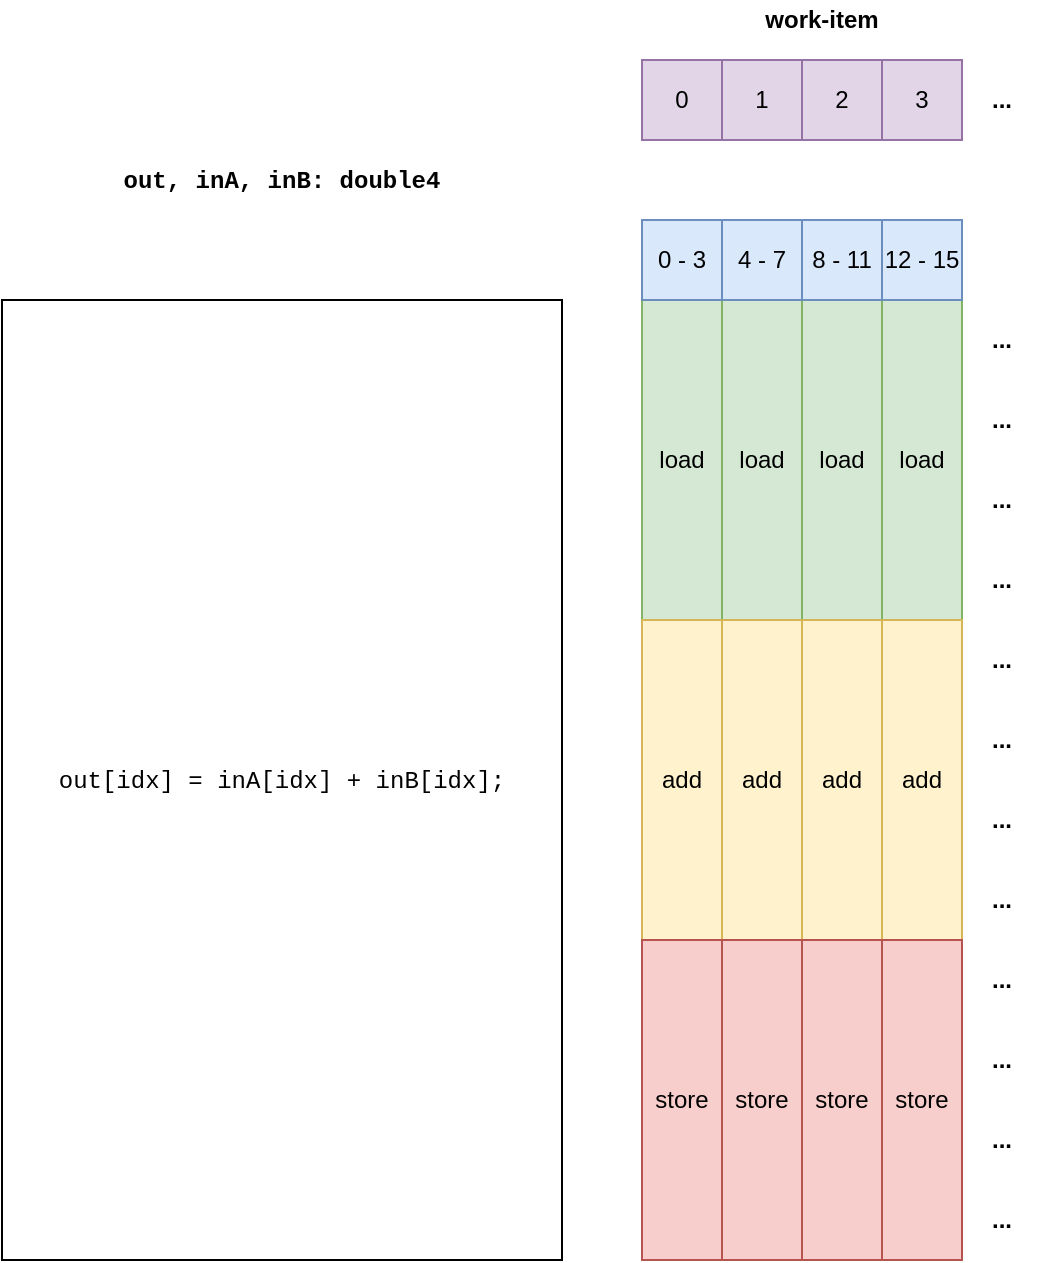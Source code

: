 <mxfile version="13.6.2" type="device"><diagram id="t3KnCuKoPFR6UIoQXWWL" name="Page-1"><mxGraphModel dx="1086" dy="806" grid="1" gridSize="10" guides="1" tooltips="1" connect="1" arrows="1" fold="1" page="1" pageScale="1" pageWidth="827" pageHeight="1169" math="0" shadow="0"><root><mxCell id="0"/><mxCell id="1" parent="0"/><mxCell id="Zszp9M3JEsF2plbjRd9E-2" value="" style="rounded=0;whiteSpace=wrap;html=1;verticalAlign=middle;" parent="1" vertex="1"><mxGeometry x="40" y="200" width="280" height="480" as="geometry"/></mxCell><mxCell id="Zszp9M3JEsF2plbjRd9E-1" value="&lt;font face=&quot;Courier New&quot;&gt;out[idx] = inA[idx] + inB[idx];&lt;/font&gt;" style="text;html=1;strokeColor=none;fillColor=none;align=center;verticalAlign=middle;whiteSpace=wrap;rounded=0;fontStyle=0" parent="1" vertex="1"><mxGeometry x="50" y="210" width="260" height="460" as="geometry"/></mxCell><mxCell id="Zszp9M3JEsF2plbjRd9E-3" value="0" style="rounded=0;whiteSpace=wrap;html=1;fillColor=#e1d5e7;strokeColor=#9673a6;" parent="1" vertex="1"><mxGeometry x="360" y="80" width="40" height="40" as="geometry"/></mxCell><mxCell id="Zszp9M3JEsF2plbjRd9E-4" value="1" style="rounded=0;whiteSpace=wrap;html=1;fillColor=#e1d5e7;strokeColor=#9673a6;" parent="1" vertex="1"><mxGeometry x="400" y="80" width="40" height="40" as="geometry"/></mxCell><mxCell id="Zszp9M3JEsF2plbjRd9E-5" value="2" style="rounded=0;whiteSpace=wrap;html=1;fillColor=#e1d5e7;strokeColor=#9673a6;" parent="1" vertex="1"><mxGeometry x="440" y="80" width="40" height="40" as="geometry"/></mxCell><mxCell id="Zszp9M3JEsF2plbjRd9E-6" value="3" style="rounded=0;whiteSpace=wrap;html=1;fillColor=#e1d5e7;strokeColor=#9673a6;" parent="1" vertex="1"><mxGeometry x="480" y="80" width="40" height="40" as="geometry"/></mxCell><mxCell id="Zszp9M3JEsF2plbjRd9E-11" value="..." style="text;html=1;strokeColor=none;fillColor=none;align=center;verticalAlign=middle;whiteSpace=wrap;rounded=0;fontStyle=1" parent="1" vertex="1"><mxGeometry x="520" y="90" width="40" height="20" as="geometry"/></mxCell><mxCell id="Zszp9M3JEsF2plbjRd9E-13" value="work-item" style="text;html=1;strokeColor=none;fillColor=none;align=center;verticalAlign=middle;whiteSpace=wrap;rounded=0;fontStyle=1" parent="1" vertex="1"><mxGeometry x="400" y="50" width="100" height="20" as="geometry"/></mxCell><mxCell id="Zszp9M3JEsF2plbjRd9E-14" value="load" style="rounded=0;whiteSpace=wrap;html=1;fillColor=#d5e8d4;strokeColor=#82b366;" parent="1" vertex="1"><mxGeometry x="360" y="200" width="40" height="160" as="geometry"/></mxCell><mxCell id="Zszp9M3JEsF2plbjRd9E-15" value="add" style="rounded=0;whiteSpace=wrap;html=1;fillColor=#fff2cc;strokeColor=#d6b656;" parent="1" vertex="1"><mxGeometry x="360" y="360" width="40" height="160" as="geometry"/></mxCell><mxCell id="Zszp9M3JEsF2plbjRd9E-16" value="store" style="rounded=0;whiteSpace=wrap;html=1;fillColor=#f8cecc;strokeColor=#b85450;" parent="1" vertex="1"><mxGeometry x="360" y="520" width="40" height="160" as="geometry"/></mxCell><mxCell id="Zszp9M3JEsF2plbjRd9E-20" value="..." style="text;html=1;strokeColor=none;fillColor=none;align=center;verticalAlign=middle;whiteSpace=wrap;rounded=0;fontStyle=1" parent="1" vertex="1"><mxGeometry x="520" y="210" width="40" height="20" as="geometry"/></mxCell><mxCell id="Zszp9M3JEsF2plbjRd9E-21" value="..." style="text;html=1;strokeColor=none;fillColor=none;align=center;verticalAlign=middle;whiteSpace=wrap;rounded=0;fontStyle=1" parent="1" vertex="1"><mxGeometry x="520" y="250" width="40" height="20" as="geometry"/></mxCell><mxCell id="Zszp9M3JEsF2plbjRd9E-22" value="..." style="text;html=1;strokeColor=none;fillColor=none;align=center;verticalAlign=middle;whiteSpace=wrap;rounded=0;fontStyle=1" parent="1" vertex="1"><mxGeometry x="520" y="290" width="40" height="20" as="geometry"/></mxCell><mxCell id="Zszp9M3JEsF2plbjRd9E-23" value="0 - 3" style="rounded=0;whiteSpace=wrap;html=1;fillColor=#dae8fc;strokeColor=#6c8ebf;" parent="1" vertex="1"><mxGeometry x="360" y="160" width="40" height="40" as="geometry"/></mxCell><mxCell id="Zszp9M3JEsF2plbjRd9E-34" value="&lt;font face=&quot;Courier New&quot;&gt;out, inA, inB: double4&lt;/font&gt;" style="text;html=1;strokeColor=none;fillColor=none;align=center;verticalAlign=middle;whiteSpace=wrap;rounded=0;fontStyle=1" parent="1" vertex="1"><mxGeometry x="40" y="130" width="280" height="20" as="geometry"/></mxCell><mxCell id="KIfz23PcU2h_fnYzvV66-1" value="load" style="rounded=0;whiteSpace=wrap;html=1;fillColor=#d5e8d4;strokeColor=#82b366;" parent="1" vertex="1"><mxGeometry x="400" y="200" width="40" height="160" as="geometry"/></mxCell><mxCell id="KIfz23PcU2h_fnYzvV66-2" value="add" style="rounded=0;whiteSpace=wrap;html=1;fillColor=#fff2cc;strokeColor=#d6b656;" parent="1" vertex="1"><mxGeometry x="400" y="360" width="40" height="160" as="geometry"/></mxCell><mxCell id="KIfz23PcU2h_fnYzvV66-3" value="store" style="rounded=0;whiteSpace=wrap;html=1;fillColor=#f8cecc;strokeColor=#b85450;" parent="1" vertex="1"><mxGeometry x="400" y="520" width="40" height="160" as="geometry"/></mxCell><mxCell id="KIfz23PcU2h_fnYzvV66-4" value="load" style="rounded=0;whiteSpace=wrap;html=1;fillColor=#d5e8d4;strokeColor=#82b366;" parent="1" vertex="1"><mxGeometry x="440" y="200" width="40" height="160" as="geometry"/></mxCell><mxCell id="KIfz23PcU2h_fnYzvV66-5" value="add" style="rounded=0;whiteSpace=wrap;html=1;fillColor=#fff2cc;strokeColor=#d6b656;" parent="1" vertex="1"><mxGeometry x="440" y="360" width="40" height="160" as="geometry"/></mxCell><mxCell id="KIfz23PcU2h_fnYzvV66-6" value="store" style="rounded=0;whiteSpace=wrap;html=1;fillColor=#f8cecc;strokeColor=#b85450;" parent="1" vertex="1"><mxGeometry x="440" y="520" width="40" height="160" as="geometry"/></mxCell><mxCell id="KIfz23PcU2h_fnYzvV66-7" value="load" style="rounded=0;whiteSpace=wrap;html=1;fillColor=#d5e8d4;strokeColor=#82b366;" parent="1" vertex="1"><mxGeometry x="480" y="200" width="40" height="160" as="geometry"/></mxCell><mxCell id="KIfz23PcU2h_fnYzvV66-8" value="add" style="rounded=0;whiteSpace=wrap;html=1;fillColor=#fff2cc;strokeColor=#d6b656;" parent="1" vertex="1"><mxGeometry x="480" y="360" width="40" height="160" as="geometry"/></mxCell><mxCell id="KIfz23PcU2h_fnYzvV66-9" value="store" style="rounded=0;whiteSpace=wrap;html=1;fillColor=#f8cecc;strokeColor=#b85450;" parent="1" vertex="1"><mxGeometry x="480" y="520" width="40" height="160" as="geometry"/></mxCell><mxCell id="KIfz23PcU2h_fnYzvV66-22" value="..." style="text;html=1;strokeColor=none;fillColor=none;align=center;verticalAlign=middle;whiteSpace=wrap;rounded=0;fontStyle=1" parent="1" vertex="1"><mxGeometry x="520" y="370" width="40" height="20" as="geometry"/></mxCell><mxCell id="KIfz23PcU2h_fnYzvV66-23" value="..." style="text;html=1;strokeColor=none;fillColor=none;align=center;verticalAlign=middle;whiteSpace=wrap;rounded=0;fontStyle=1" parent="1" vertex="1"><mxGeometry x="520" y="410" width="40" height="20" as="geometry"/></mxCell><mxCell id="KIfz23PcU2h_fnYzvV66-24" value="..." style="text;html=1;strokeColor=none;fillColor=none;align=center;verticalAlign=middle;whiteSpace=wrap;rounded=0;fontStyle=1" parent="1" vertex="1"><mxGeometry x="520" y="450" width="40" height="20" as="geometry"/></mxCell><mxCell id="KIfz23PcU2h_fnYzvV66-25" value="..." style="text;html=1;strokeColor=none;fillColor=none;align=center;verticalAlign=middle;whiteSpace=wrap;rounded=0;fontStyle=1" parent="1" vertex="1"><mxGeometry x="520" y="330" width="40" height="20" as="geometry"/></mxCell><mxCell id="KIfz23PcU2h_fnYzvV66-26" value="..." style="text;html=1;strokeColor=none;fillColor=none;align=center;verticalAlign=middle;whiteSpace=wrap;rounded=0;fontStyle=1" parent="1" vertex="1"><mxGeometry x="520" y="530" width="40" height="20" as="geometry"/></mxCell><mxCell id="KIfz23PcU2h_fnYzvV66-27" value="..." style="text;html=1;strokeColor=none;fillColor=none;align=center;verticalAlign=middle;whiteSpace=wrap;rounded=0;fontStyle=1" parent="1" vertex="1"><mxGeometry x="520" y="570" width="40" height="20" as="geometry"/></mxCell><mxCell id="KIfz23PcU2h_fnYzvV66-28" value="..." style="text;html=1;strokeColor=none;fillColor=none;align=center;verticalAlign=middle;whiteSpace=wrap;rounded=0;fontStyle=1" parent="1" vertex="1"><mxGeometry x="520" y="610" width="40" height="20" as="geometry"/></mxCell><mxCell id="KIfz23PcU2h_fnYzvV66-29" value="..." style="text;html=1;strokeColor=none;fillColor=none;align=center;verticalAlign=middle;whiteSpace=wrap;rounded=0;fontStyle=1" parent="1" vertex="1"><mxGeometry x="520" y="490" width="40" height="20" as="geometry"/></mxCell><mxCell id="KIfz23PcU2h_fnYzvV66-30" value="..." style="text;html=1;strokeColor=none;fillColor=none;align=center;verticalAlign=middle;whiteSpace=wrap;rounded=0;fontStyle=1" parent="1" vertex="1"><mxGeometry x="520" y="650" width="40" height="20" as="geometry"/></mxCell><mxCell id="KIfz23PcU2h_fnYzvV66-35" value="4 - 7" style="rounded=0;whiteSpace=wrap;html=1;fillColor=#dae8fc;strokeColor=#6c8ebf;" parent="1" vertex="1"><mxGeometry x="400" y="160" width="40" height="40" as="geometry"/></mxCell><mxCell id="KIfz23PcU2h_fnYzvV66-36" value="8 - 11" style="rounded=0;whiteSpace=wrap;html=1;fillColor=#dae8fc;strokeColor=#6c8ebf;" parent="1" vertex="1"><mxGeometry x="440" y="160" width="40" height="40" as="geometry"/></mxCell><mxCell id="KIfz23PcU2h_fnYzvV66-37" value="12 - 15" style="rounded=0;whiteSpace=wrap;html=1;fillColor=#dae8fc;strokeColor=#6c8ebf;" parent="1" vertex="1"><mxGeometry x="480" y="160" width="40" height="40" as="geometry"/></mxCell></root></mxGraphModel></diagram></mxfile>
